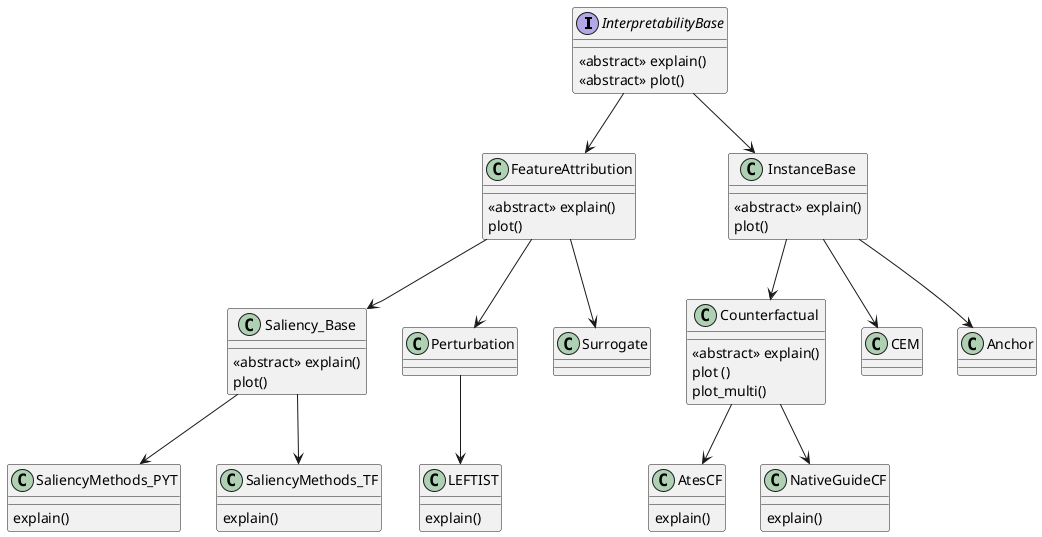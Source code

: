 @startuml

interface InterpretabilityBase {
    <<abstract>> explain()
    <<abstract>> plot()
}
class FeatureAttribution {
<<abstract>> explain()
plot()
}
class Saliency_Base {
<<abstract>> explain()
plot()
    
}
class SaliencyMethods_PYT {
explain()

    
}
class SaliencyMethods_TF {
explain()
    
}
class Perturbation {

}
class Surrogate {

}
class LEFTIST{
explain()
}
class InstanceBase {
<<abstract>> explain()
plot()
}

class Counterfactual {
<<abstract>> explain()
plot ()
plot_multi()
}
class AtesCF{
explain()
}

class NativeGuideCF{
explain()
}

class CEM {

}
class Anchor {
}

InterpretabilityBase --> FeatureAttribution
InterpretabilityBase --> InstanceBase
FeatureAttribution --> Saliency_Base
Saliency_Base --> SaliencyMethods_PYT
Saliency_Base --> SaliencyMethods_TF
FeatureAttribution --> Perturbation
FeatureAttribution --> Surrogate
InstanceBase --> Counterfactual 
InstanceBase -->  CEM
InstanceBase --> Anchor
Perturbation --> LEFTIST
Counterfactual --> AtesCF
Counterfactual --> NativeGuideCF

@enduml